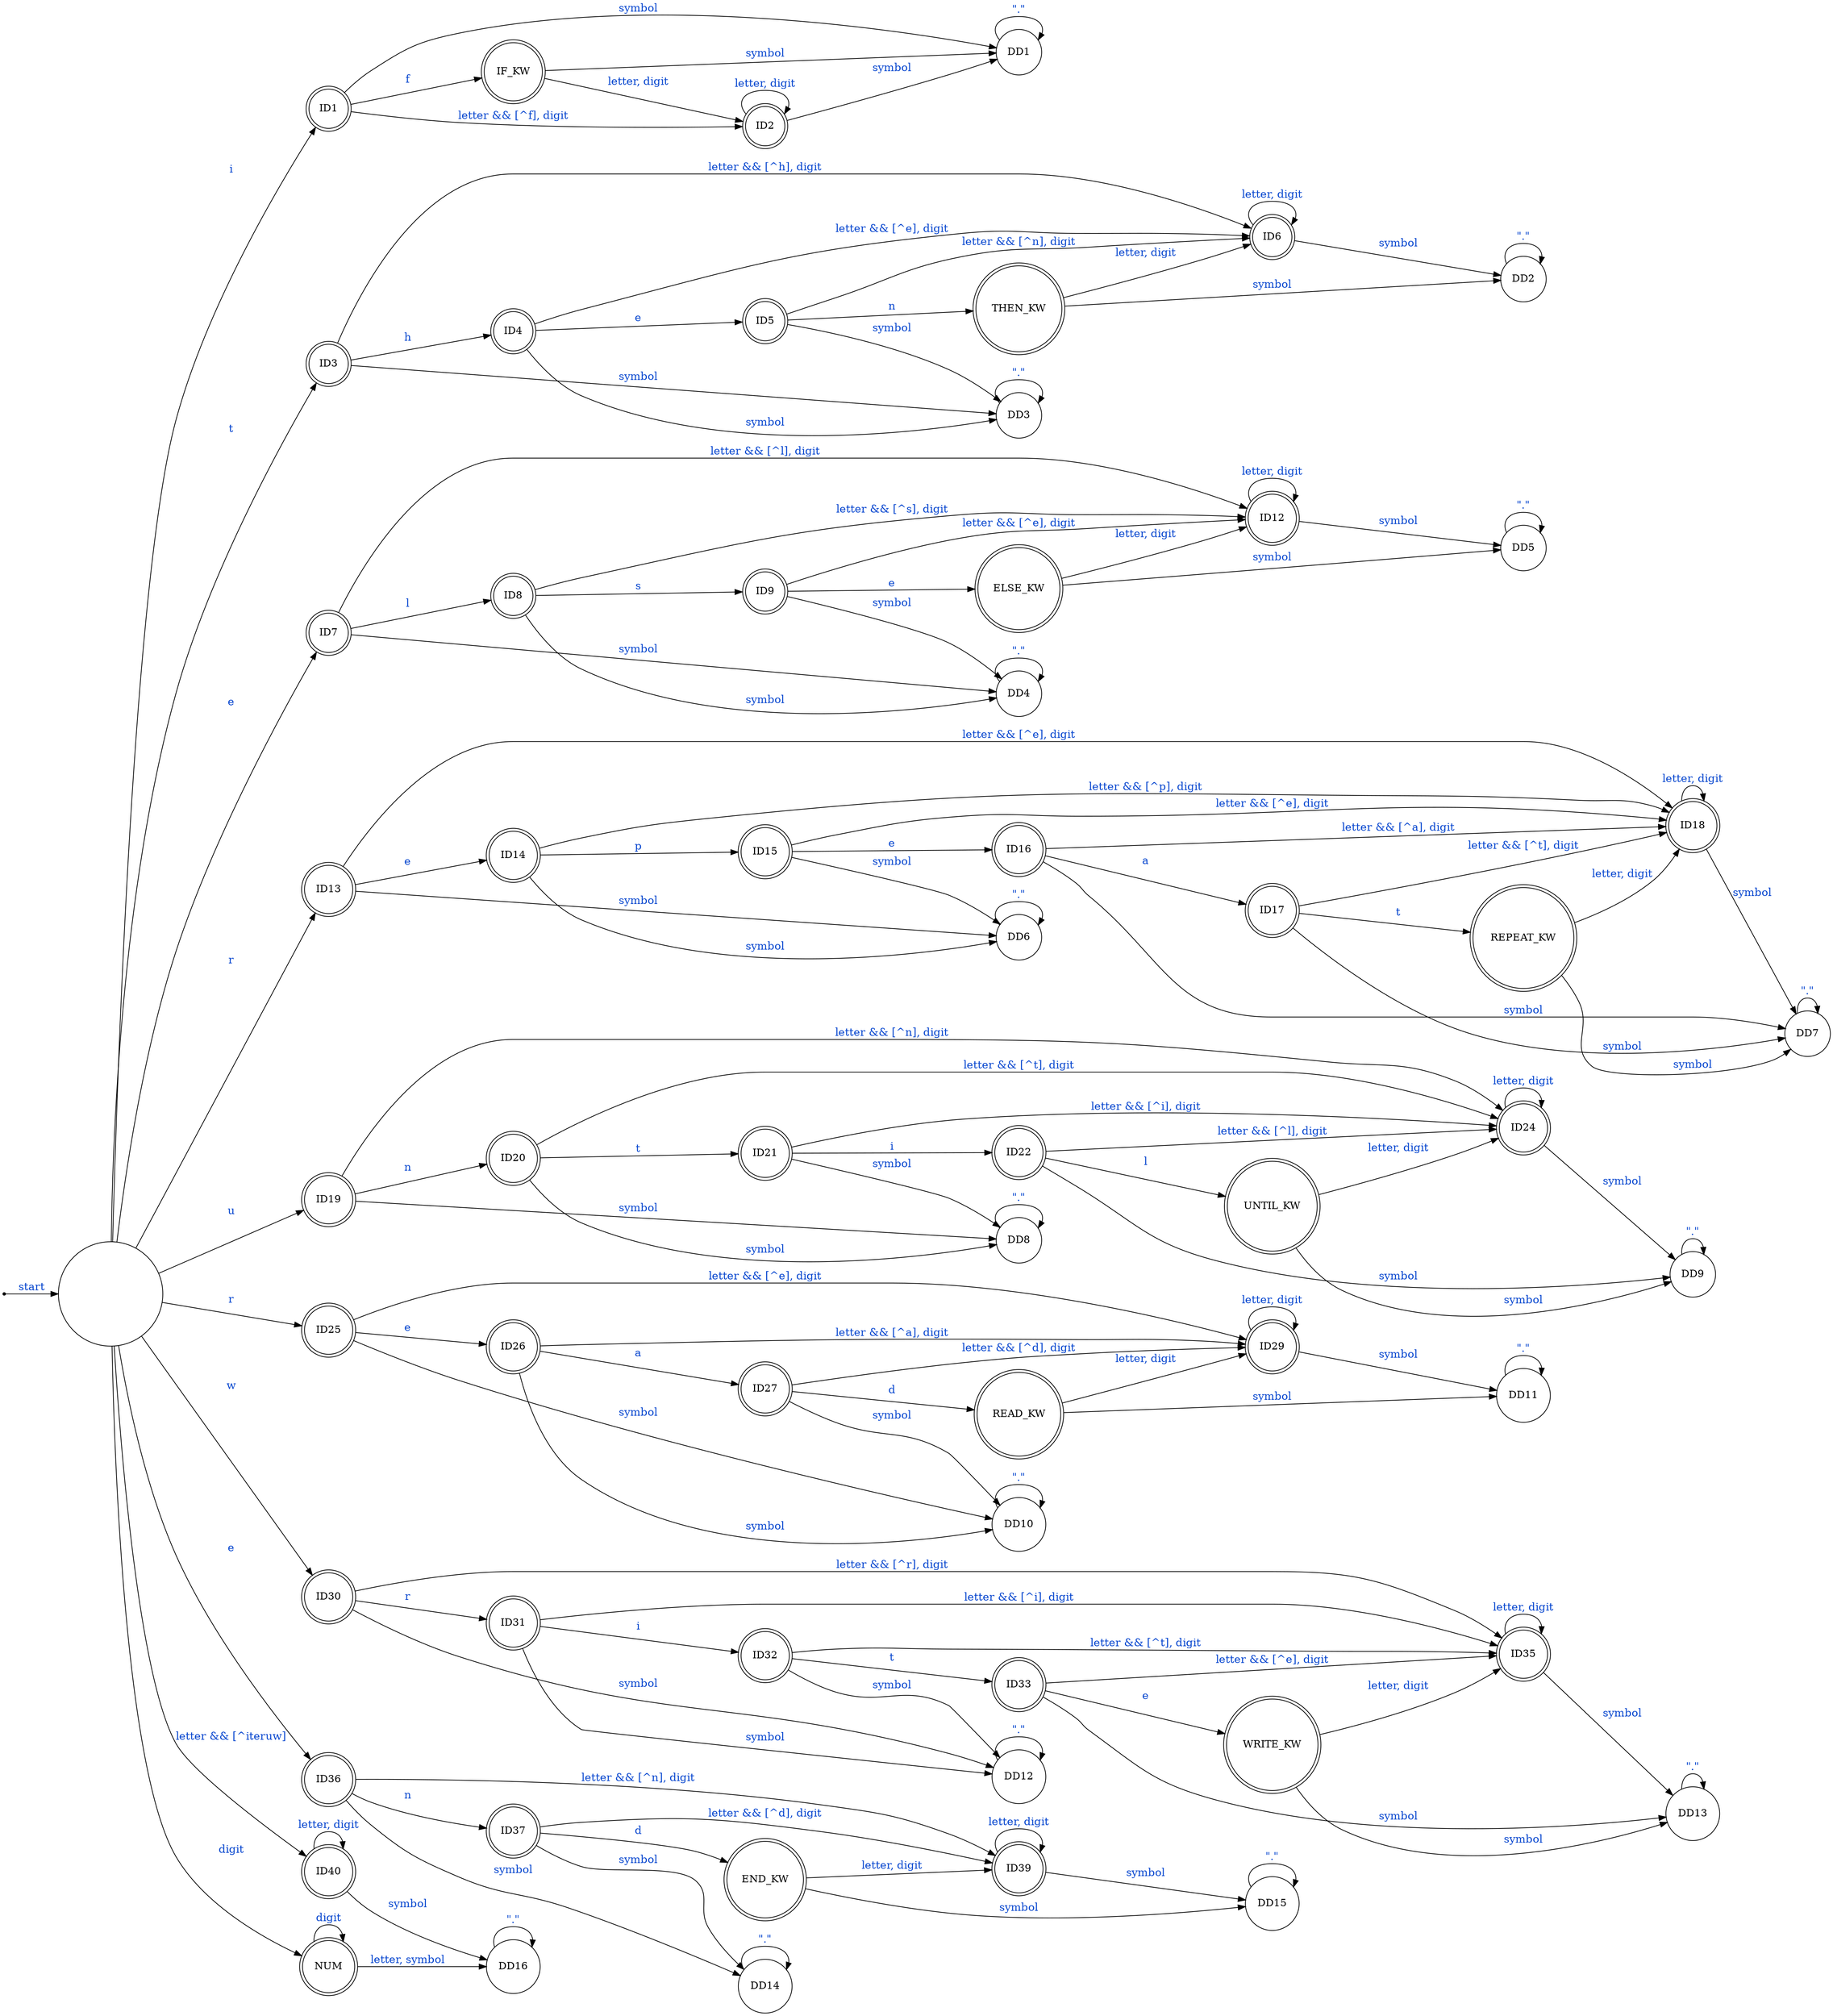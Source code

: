 digraph TinyDFA {
    rankdir=LR;
    node [shape=circle];
    edge [fontsize=15, fontcolor="#0847cf"];
    
    S0 [shape=point];

    //start state
    start [label="", width=2, height=2];
    S0 -> start [label="start"];

    //if
    start -> ID1 [label="i"]; ID1 [peripheries=2];

    ID1 -> IF_KW [label="f"];
    ID1 -> ID2 [label="letter && [^f], digit"]; ID2 [peripheries=2];
    ID1 -> DD1 [label="symbol"];

    ID2 -> ID2 [label="letter, digit"];
    ID2 -> DD1 [label="symbol"];

    DD1 -> DD1 [label="\".\""];
    
    IF_KW [peripheries=2];
    IF_KW -> DD1 [label="symbol"];
    IF_KW -> ID2 [label="letter, digit"];


    //then
    start -> ID3 [label="t"]; ID3 [peripheries=2];
    
    ID3 -> ID4 [label="h"]; ID4 [peripheries=2];
    ID3 -> ID6 [label="letter && [^h], digit"]; 
    ID3 -> DD3 [label="symbol"];

    ID4 -> ID5 [label="e"]; ID5 [peripheries=2];
    ID4 -> ID6 [label="letter && [^e], digit"];
    ID4 -> DD3 [label="symbol"];

    ID5 -> THEN_KW [label="n"]; 
    ID5 -> ID6 [label="letter && [^n], digit"]; ID6 [peripheries=2];
    ID5 -> DD3 [label="symbol"];
    
    ID6 -> ID6 [label="letter, digit"];
    ID6 -> DD2 [label="symbol"];

    THEN_KW [peripheries=2];
    THEN_KW -> DD2 [label="symbol"];
    THEN_KW -> ID6 [label="letter, digit"];

    DD2 -> DD2 [label="\".\""];
    DD3 -> DD3 [label="\".\""];



    //else
    start -> ID7 [label="e"]; ID7 [peripheries=2];

    ID7 -> ID8 [label="l"]; ID8 [peripheries=2];
    ID7 -> ID12 [label="letter && [^l], digit"];
    ID7 -> DD4 [label="symbol"];

    ID8 -> ID9 [label="s"]; ID9 [peripheries=2];
    ID8 -> ID12 [label="letter && [^s], digit"];
    ID8 -> DD4 [label="symbol"];

    ID9 -> ELSE_KW [label="e"]; 
    ID9 -> ID12 [label="letter && [^e], digit"];
    ID9 -> DD4 [label="symbol"];

    ID12 -> ID12 [label="letter, digit"]; ID12 [peripheries=2];
    ID12 -> DD5 [label="symbol"];

    ELSE_KW [peripheries=2];
    ELSE_KW -> DD5 [label="symbol"];
    ELSE_KW -> ID12 [label="letter, digit"];

    DD4 -> DD4 [label="\".\""];
    DD5 -> DD5 [label="\".\""];


    //repeat
    start -> ID13 [label="r"]; ID13 [peripheries=2];

    ID13 -> ID14 [label="e"]; ID14 [peripheries=2];
    ID13 -> ID18 [label="letter && [^e], digit"];
    ID13 -> DD6 [label="symbol"];

    ID14 -> ID15 [label="p"]; ID15 [peripheries=2];
    ID14 -> ID18 [label="letter && [^p], digit"];
    ID14 -> DD6 [label="symbol"];

    ID15 -> ID16 [label="e"]; ID16 [peripheries=2];
    ID15 -> ID18 [label="letter && [^e], digit"];
    ID15 -> DD6 [label="symbol"];

    ID16 -> ID17 [label="a"]; ID17 [peripheries=2];
    ID16 -> ID18 [label="letter && [^a], digit"];
    ID16 -> DD7 [label="symbol"];

    ID17 -> REPEAT_KW [label="t"]; 
    ID17 -> ID18 [label="letter && [^t], digit"]; ID18 [peripheries=2];
    ID17 -> DD7 [label="symbol"];

    ID18 -> ID18 [label="letter, digit"]; ID18 [peripheries=2];
    ID18 -> DD7 [label="symbol"];

    REPEAT_KW [peripheries=2];
    REPEAT_KW -> DD7 [label="symbol"];
    REPEAT_KW -> ID18 [label="letter, digit"];

    DD6 -> DD6 [label="\".\""];
    DD7 -> DD7 [label="\".\""];


    //until
    start -> ID19 [label="u"]; ID19 [peripheries=2];

    ID19 -> ID20 [label="n"]; ID20 [peripheries=2];
    ID19 -> ID24 [label="letter && [^n], digit"];
    ID19 -> DD8 [label="symbol"];

    ID20 -> ID21 [label="t"]; ID21 [peripheries=2];
    ID20 -> ID24 [label="letter && [^t], digit"];
    ID20 -> DD8 [label="symbol"];

    ID21 -> ID22 [label="i"]; ID22 [peripheries=2];
    ID21 -> ID24 [label="letter && [^i], digit"];
    ID21 -> DD8 [label="symbol"];

    ID22 -> UNTIL_KW [label="l"];
    ID22 -> ID24 [label="letter && [^l], digit"];
    ID22 -> DD9 [label="symbol"];

    ID24 -> ID24 [label="letter, digit"]; ID24 [peripheries=2];
    ID24 -> DD9 [label="symbol"];

    UNTIL_KW [peripheries=2];
    UNTIL_KW -> DD9 [label="symbol"];
    UNTIL_KW -> ID24 [label="letter, digit"];

    DD8 -> DD8 [label="\".\""];
    DD9 -> DD9 [label="\".\""];


    //read
    start -> ID25 [label="r"]; ID25 [peripheries=2];

    ID25 -> ID26 [label="e"]; ID26 [peripheries=2];
    ID25 -> ID29 [label="letter && [^e], digit"];
    ID25 -> DD10 [label="symbol"];

    ID26 -> ID27 [label="a"]; ID27 [peripheries=2];
    ID26 -> ID29 [label="letter && [^a], digit"];
    ID26 -> DD10 [label="symbol"];

    ID27 -> READ_KW [label="d"];
    ID27 -> ID29 [label="letter && [^d], digit"];
    ID27 -> DD10 [label="symbol"];

    ID29 -> ID29 [label="letter, digit"]; ID29 [peripheries=2];
    ID29 -> DD11 [label="symbol"];

    READ_KW [peripheries=2];
    READ_KW -> DD11 [label="symbol"];
    READ_KW -> ID29 [label="letter, digit"];

    DD10 -> DD10 [label="\".\""];
    DD11 -> DD11 [label="\".\""];


    //write
    start -> ID30 [label="w"]; ID30 [peripheries=2];

    ID30 -> ID31 [label="r"]; ID31 [peripheries=2];
    ID30 -> ID35 [label="letter && [^r], digit"];
    ID30 -> DD12 [label="symbol"];

    ID31 -> ID32 [label="i"]; ID32 [peripheries=2];
    ID31 -> ID35 [label="letter && [^i], digit"];
    ID31 -> DD12 [label="symbol"];

    ID32 -> ID33 [label="t"]; ID33 [peripheries=2];
    ID32 -> ID35 [label="letter && [^t], digit"];
    ID32 -> DD12 [label="symbol"];

    ID33 -> WRITE_KW [label="e"];
    ID33 -> ID35 [label="letter && [^e], digit"];
    ID33 -> DD13 [label="symbol"];

    ID35 -> ID35 [label="letter, digit"]; ID35 [peripheries=2];
    ID35 -> DD13 [label="symbol"];

    WRITE_KW [peripheries=2];
    WRITE_KW -> DD13 [label="symbol"];
    WRITE_KW -> ID35 [label="letter, digit"];

    DD12 -> DD12 [label="\".\""];
    DD13 -> DD13 [label="\".\""];


    //end
    start -> ID36 [label="e"]; ID36 [peripheries=2];

    ID36 -> ID37 [label="n"]; ID37 [peripheries=2];
    ID36 -> ID39 [label="letter && [^n], digit"];
    ID36 -> DD14 [label="symbol"];

    ID37 -> END_KW [label="d"];
    ID37 -> ID39 [label="letter && [^d], digit"];
    ID37 -> DD14 [label="symbol"];

    ID39 -> ID39 [label="letter, digit"]; ID39 [peripheries=2];
    ID39 -> DD15 [label="symbol"];

    END_KW [peripheries=2];
    END_KW -> DD15 [label="symbol"];
    END_KW -> ID39 [label="letter, digit"];

    DD14 -> DD14 [label="\".\""];
    DD15 -> DD15 [label="\".\""];


    //identifier
    start -> ID40 [label="letter && [^iteruw]"]; ID40 [peripheries=2];
    ID40 -> ID40 [label="letter, digit"];
    ID40 -> DD16 [label="symbol"];

    DD16 -> DD16 [label="\".\""];


    //number
    start -> NUM [label="digit"]; NUM [peripheries=2];
    NUM -> NUM [label="digit"];
    NUM -> DD16 [label="letter, symbol"];

}